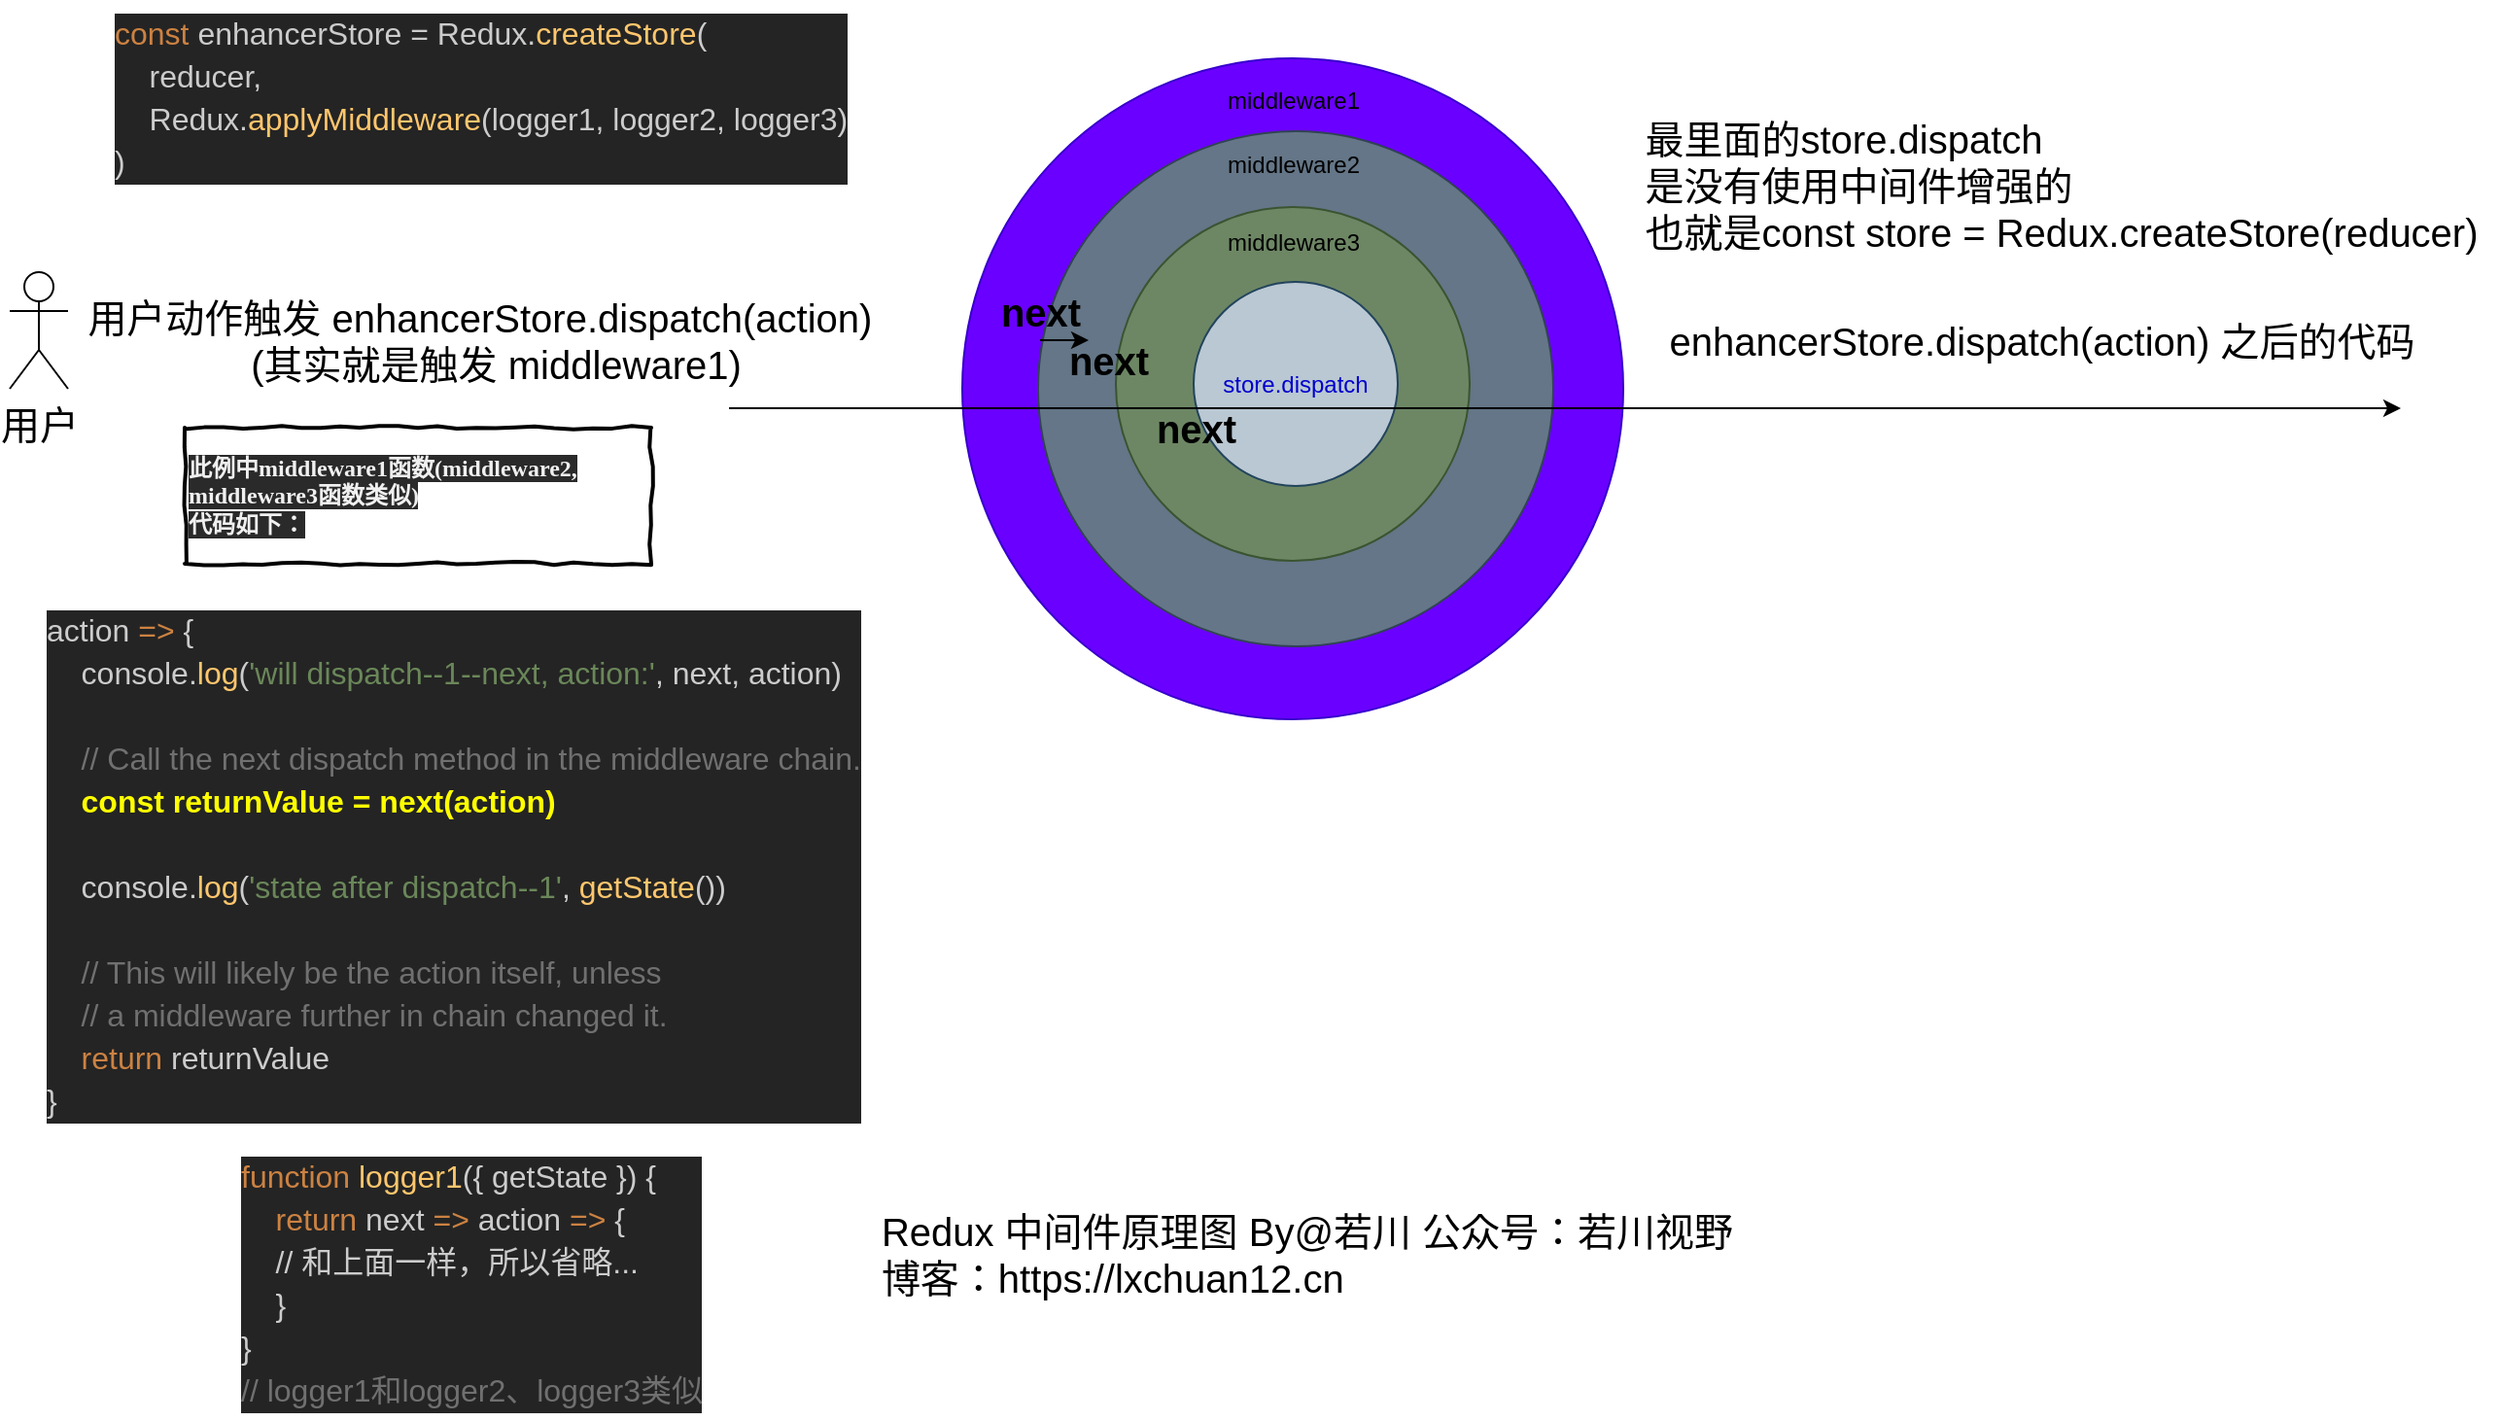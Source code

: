 <mxfile version="13.1.3">
    <diagram id="6hGFLwfOUW9BJ-s0fimq" name="Page-1">
        <mxGraphModel dx="1238" dy="440" grid="1" gridSize="10" guides="1" tooltips="1" connect="1" arrows="1" fold="1" page="1" pageScale="1" pageWidth="827" pageHeight="1169" math="0" shadow="0">
            <root>
                <mxCell id="0"/>
                <mxCell id="1" parent="0"/>
                <mxCell id="3" value="" style="ellipse;whiteSpace=wrap;html=1;aspect=fixed;fillColor=#6a00ff;strokeColor=#3700CC;fontColor=#ffffff;fontFamily=Helvetica;" parent="1" vertex="1">
                    <mxGeometry x="-170" y="380" width="340" height="340" as="geometry"/>
                </mxCell>
                <mxCell id="11" value="middleware1" style="text;html=1;align=center;verticalAlign=middle;resizable=0;points=[];autosize=1;fontFamily=Helvetica;" parent="3" vertex="1">
                    <mxGeometry x="125.0" y="11.724" width="90" height="20" as="geometry"/>
                </mxCell>
                <mxCell id="4" value="" style="ellipse;whiteSpace=wrap;html=1;aspect=fixed;fillColor=#647687;strokeColor=#314354;fontColor=#ffffff;" parent="3" vertex="1">
                    <mxGeometry x="39" y="37.5" width="265" height="265" as="geometry"/>
                </mxCell>
                <mxCell id="5" value="" style="ellipse;whiteSpace=wrap;html=1;aspect=fixed;fillColor=#6d8764;strokeColor=#3A5431;fontColor=#ffffff;" parent="3" vertex="1">
                    <mxGeometry x="79" y="76.5" width="182" height="182" as="geometry"/>
                </mxCell>
                <mxCell id="18" value="&lt;font color=&quot;#0000cc&quot;&gt;store.dispatch&lt;br&gt;&lt;/font&gt;" style="ellipse;whiteSpace=wrap;html=1;aspect=fixed;fontFamily=Helvetica;fillColor=#bac8d3;strokeColor=#23445d;" parent="3" vertex="1">
                    <mxGeometry x="119" y="115" width="105" height="105" as="geometry"/>
                </mxCell>
                <mxCell id="15" value="middleware3" style="text;html=1;align=center;verticalAlign=middle;resizable=0;points=[];autosize=1;fontFamily=Helvetica;" parent="3" vertex="1">
                    <mxGeometry x="125" y="85" width="90" height="20" as="geometry"/>
                </mxCell>
                <mxCell id="14" value="middleware2" style="text;html=1;align=center;verticalAlign=middle;resizable=0;points=[];autosize=1;fontFamily=Helvetica;" parent="3" vertex="1">
                    <mxGeometry x="125" y="45" width="90" height="20" as="geometry"/>
                </mxCell>
                <mxCell id="7" value="" style="endArrow=classic;html=1;fontFamily=Helvetica;fontSize=20;" parent="3" edge="1">
                    <mxGeometry width="50" height="50" relative="1" as="geometry">
                        <mxPoint x="-120" y="180" as="sourcePoint"/>
                        <mxPoint x="740" y="180" as="targetPoint"/>
                    </mxGeometry>
                </mxCell>
                <mxCell id="12" value="next" style="text;strokeColor=none;fillColor=none;html=1;fontSize=20;fontStyle=1;verticalAlign=middle;align=center;" parent="3" vertex="1">
                    <mxGeometry x="-10" y="115" width="100" height="30" as="geometry"/>
                </mxCell>
                <mxCell id="20" style="edgeStyle=orthogonalEdgeStyle;rounded=0;orthogonalLoop=1;jettySize=auto;html=1;exitX=0.5;exitY=1;exitDx=0;exitDy=0;entryX=0.75;entryY=1;entryDx=0;entryDy=0;fontFamily=Helvetica;" parent="3" source="12" target="12" edge="1">
                    <mxGeometry relative="1" as="geometry"/>
                </mxCell>
                <mxCell id="21" value="next" style="text;strokeColor=none;fillColor=none;html=1;fontSize=20;fontStyle=1;verticalAlign=middle;align=center;" parent="3" vertex="1">
                    <mxGeometry x="25" y="140" width="100" height="30" as="geometry"/>
                </mxCell>
                <mxCell id="22" value="next" style="text;strokeColor=none;fillColor=none;html=1;fontSize=20;fontStyle=1;verticalAlign=middle;align=center;" parent="3" vertex="1">
                    <mxGeometry x="70" y="175" width="100" height="30" as="geometry"/>
                </mxCell>
                <mxCell id="24" value="用户" style="shape=umlActor;verticalLabelPosition=bottom;labelBackgroundColor=#ffffff;verticalAlign=top;html=1;outlineConnect=0;fontFamily=Helvetica;fontSize=20;" parent="1" vertex="1">
                    <mxGeometry x="-660" y="490" width="30" height="60" as="geometry"/>
                </mxCell>
                <mxCell id="25" value="用户动作触发 &lt;span&gt;enhancerStore.dispatch(action)&amp;nbsp;&amp;nbsp;&lt;/span&gt;&lt;br&gt;&amp;nbsp;(其实就是触发 middleware1)" style="text;html=1;align=center;verticalAlign=middle;resizable=0;points=[];autosize=1;fontSize=20;fontFamily=Helvetica;" parent="1" vertex="1">
                    <mxGeometry x="-633" y="500" width="440" height="50" as="geometry"/>
                </mxCell>
                <mxCell id="32" value="&lt;span style=&quot;color: rgb(240 , 240 , 240) ; font-family: &amp;#34;comic sans ms&amp;#34; ; font-size: 12px ; font-style: normal ; font-weight: 700 ; letter-spacing: normal ; text-indent: 0px ; text-transform: none ; word-spacing: 0px ; background-color: rgb(42 , 42 , 42) ; float: none ; display: inline&quot;&gt;此例中&lt;/span&gt;&lt;span style=&quot;color: rgb(240 , 240 , 240) ; font-family: &amp;#34;comic sans ms&amp;#34; ; font-size: 12px ; font-style: normal ; font-weight: 700 ; letter-spacing: normal ; text-indent: 0px ; text-transform: none ; word-spacing: 0px ; background-color: rgb(42 , 42 , 42) ; float: none ; display: inline&quot;&gt;middleware1函数(middleware2, middleware3函数类似)&lt;br&gt;代码如下：&lt;/span&gt;" style="html=1;whiteSpace=wrap;comic=1;strokeWidth=2;fontFamily=Comic Sans MS;fontStyle=1;align=left;" parent="1" vertex="1">
                    <mxGeometry x="-570" y="570" width="240" height="70" as="geometry"/>
                </mxCell>
                <mxCell id="33" value="&lt;div style=&quot;background-color: rgb(36 , 36 , 36) ; font-size: 16px ; line-height: 22px&quot;&gt;&lt;div style=&quot;color: rgb(204 , 204 , 204)&quot;&gt;action &lt;span style=&quot;color: rgb(204 , 130 , 66)&quot;&gt;=&amp;gt;&lt;/span&gt; {&lt;br&gt;&lt;/div&gt;&lt;div style=&quot;color: rgb(204 , 204 , 204)&quot;&gt;&lt;span style=&quot;color: rgb(204 , 130 , 66)&quot;&gt;&amp;nbsp; &amp;nbsp;&lt;/span&gt;&lt;span style=&quot;color: rgb(204 , 130 , 66)&quot;&gt;&amp;nbsp;&lt;/span&gt;console.&lt;span style=&quot;color: #ffc66d&quot;&gt;log&lt;/span&gt;(&lt;span style=&quot;color: #6a8759&quot;&gt;'will dispatch--1--next, action:'&lt;/span&gt;, next, action)&lt;/div&gt;&lt;div style=&quot;color: rgb(204 , 204 , 204)&quot;&gt;&lt;br&gt;&lt;/div&gt;&lt;div style=&quot;color: rgb(204 , 204 , 204)&quot;&gt;      &lt;span style=&quot;color: rgb(204 , 130 , 66)&quot;&gt;&amp;nbsp; &amp;nbsp;&lt;/span&gt;&lt;span style=&quot;color: rgb(204 , 130 , 66)&quot;&gt;&amp;nbsp;&lt;/span&gt;&lt;span style=&quot;color: #707070&quot;&gt;// Call the next dispatch method in the middleware chain.&lt;/span&gt;&lt;/div&gt;&lt;div&gt;      &lt;font color=&quot;#ffff00&quot;&gt;&amp;nbsp; &amp;nbsp;&amp;nbsp;&lt;b&gt;const returnValue = next(action)&lt;/b&gt;&lt;/font&gt;&lt;/div&gt;&lt;br&gt;&lt;div style=&quot;color: rgb(204 , 204 , 204)&quot;&gt;&lt;span style=&quot;color: rgb(204 , 130 , 66)&quot;&gt;&amp;nbsp; &amp;nbsp;&lt;/span&gt;&lt;span style=&quot;color: rgb(204 , 130 , 66)&quot;&gt;&amp;nbsp;&lt;/span&gt;console.&lt;span style=&quot;color: #ffc66d&quot;&gt;log&lt;/span&gt;(&lt;span style=&quot;color: #6a8759&quot;&gt;'state after dispatch--1'&lt;/span&gt;, &lt;span style=&quot;color: #ffc66d&quot;&gt;getState&lt;/span&gt;())&lt;/div&gt;&lt;br&gt;&lt;div style=&quot;color: rgb(204 , 204 , 204)&quot;&gt;      &lt;span style=&quot;color: rgb(204 , 130 , 66)&quot;&gt;&amp;nbsp; &amp;nbsp;&lt;/span&gt;&lt;span style=&quot;color: rgb(204 , 130 , 66)&quot;&gt;&amp;nbsp;&lt;/span&gt;&lt;span style=&quot;color: #707070&quot;&gt;// This will likely be the action itself, unless&lt;/span&gt;&lt;/div&gt;&lt;div style=&quot;color: rgb(204 , 204 , 204)&quot;&gt;      &lt;span style=&quot;color: #707070&quot;&gt;&amp;nbsp; &amp;nbsp; // a middleware further in chain changed it.&lt;/span&gt;&lt;/div&gt;&lt;div style=&quot;color: rgb(204 , 204 , 204)&quot;&gt;      &lt;span style=&quot;color: #cc8242&quot;&gt;&amp;nbsp; &amp;nbsp; return&lt;/span&gt; returnValue&lt;/div&gt;&lt;div style=&quot;color: rgb(204 , 204 , 204)&quot;&gt;  }&lt;/div&gt;&lt;/div&gt;" style="text;html=1;align=left;verticalAlign=middle;resizable=0;points=[];autosize=1;fontSize=20;fontFamily=Helvetica;" parent="1" vertex="1">
                    <mxGeometry x="-643" y="660" width="460" height="270" as="geometry"/>
                </mxCell>
                <mxCell id="34" value="&lt;div style=&quot;text-align: left&quot;&gt;&lt;span&gt;Redux 中间件原理图 By@若川 公众号：若川视野&lt;/span&gt;&lt;/div&gt;&lt;div style=&quot;text-align: left&quot;&gt;&lt;span&gt;博客：https://lxchuan12.cn&lt;/span&gt;&lt;/div&gt;" style="text;html=1;align=center;verticalAlign=middle;resizable=0;points=[];autosize=1;fontSize=20;fontFamily=Helvetica;" parent="1" vertex="1">
                    <mxGeometry x="-218" y="970" width="450" height="50" as="geometry"/>
                </mxCell>
                <mxCell id="38" value="&lt;div style=&quot;text-align: left&quot;&gt;&lt;span&gt;最里面的store.dispatch&lt;/span&gt;&lt;/div&gt;&lt;div style=&quot;text-align: left&quot;&gt;&lt;span&gt;是没有使用中间件增强的&lt;/span&gt;&lt;/div&gt;&lt;div style=&quot;text-align: left&quot;&gt;&lt;span&gt;也就是const store = Redux.createStore(reducer)&lt;/span&gt;&lt;/div&gt;" style="text;html=1;align=center;verticalAlign=middle;resizable=0;points=[];autosize=1;fontSize=20;fontFamily=Helvetica;" parent="1" vertex="1">
                    <mxGeometry x="170" y="405" width="450" height="80" as="geometry"/>
                </mxCell>
                <mxCell id="39" value="enhancerStore.dispatch(action) 之后的代码" style="text;html=1;align=center;verticalAlign=middle;resizable=0;points=[];autosize=1;fontSize=20;fontFamily=Helvetica;" parent="1" vertex="1">
                    <mxGeometry x="180" y="510" width="410" height="30" as="geometry"/>
                </mxCell>
                <mxCell id="40" value="&lt;div style=&quot;color: rgb(204 , 204 , 204) ; background-color: rgb(36 , 36 , 36) ; font-weight: 300 ; font-size: 16px ; line-height: 22px&quot;&gt;&lt;div&gt;&lt;span style=&quot;color: #cc8242&quot;&gt;const&lt;/span&gt;&lt;span style=&quot;color: #cccccc&quot;&gt; enhancerStore = Redux.&lt;/span&gt;&lt;span style=&quot;color: #ffc66d&quot;&gt;createStore&lt;/span&gt;&lt;span style=&quot;color: #cccccc&quot;&gt;(&lt;/span&gt;&lt;/div&gt;&lt;div&gt;&lt;span style=&quot;color: #cccccc&quot;&gt;&amp;nbsp; &amp;nbsp; reducer, &lt;/span&gt;&lt;/div&gt;&lt;div&gt;&lt;span style=&quot;color: #cccccc&quot;&gt;&amp;nbsp; &amp;nbsp; Redux.&lt;/span&gt;&lt;span style=&quot;color: #ffc66d&quot;&gt;applyMiddleware&lt;/span&gt;&lt;span style=&quot;color: #cccccc&quot;&gt;(logger1, logger2, logger3)&lt;/span&gt;&lt;/div&gt;&lt;div&gt;&lt;span style=&quot;color: #cccccc&quot;&gt;)&lt;/span&gt;&lt;/div&gt;&lt;/div&gt;" style="text;whiteSpace=wrap;html=1;fontSize=20;fontFamily=Helvetica;" parent="1" vertex="1">
                    <mxGeometry x="-608" y="350" width="390" height="100" as="geometry"/>
                </mxCell>
                <mxCell id="41" value="&lt;br&gt;" style="text;html=1;align=center;verticalAlign=middle;resizable=0;points=[];autosize=1;fontSize=20;fontFamily=Helvetica;" parent="40" vertex="1">
                    <mxGeometry x="261" y="63" width="20" height="30" as="geometry"/>
                </mxCell>
                <mxCell id="43" value="&lt;br&gt;" style="text;html=1;align=center;verticalAlign=middle;resizable=0;points=[];autosize=1;fontSize=20;fontFamily=Helvetica;" parent="1" vertex="1">
                    <mxGeometry x="-270" y="460" width="20" height="30" as="geometry"/>
                </mxCell>
                <mxCell id="45" value="&lt;div style=&quot;color: rgb(204 , 204 , 204) ; background-color: rgb(36 , 36 , 36) ; font-size: 16px ; line-height: 22px&quot;&gt;&lt;div&gt;&lt;span style=&quot;color: #cc8242&quot;&gt;function&lt;/span&gt; &lt;span style=&quot;color: #ffc66d&quot;&gt;logger1&lt;/span&gt;({ getState }) {&lt;/div&gt;&lt;div&gt;&lt;span style=&quot;color: #cc8242&quot;&gt;&amp;nbsp; &amp;nbsp; return&lt;/span&gt; next &lt;span style=&quot;color: #cc8242&quot;&gt;=&amp;gt;&lt;/span&gt; action &lt;span style=&quot;color: #cc8242&quot;&gt;=&amp;gt;&lt;/span&gt; {&lt;/div&gt;&lt;div&gt;&amp;nbsp; &amp;nbsp; // 和上面一样，所以省略...&lt;/div&gt;&lt;div&gt;&amp;nbsp; &amp;nbsp; }&lt;/div&gt;&lt;div&gt;}&lt;br&gt;&lt;div style=&quot;line-height: 22px&quot;&gt;&lt;span style=&quot;color: #707070&quot;&gt;// logger1和logger2、logger3类似&lt;/span&gt;&lt;/div&gt;&lt;/div&gt;&lt;/div&gt;" style="text;html=1;align=left;verticalAlign=middle;resizable=0;points=[];autosize=1;fontSize=20;fontFamily=Helvetica;" parent="1" vertex="1">
                    <mxGeometry x="-543" y="940" width="260" height="140" as="geometry"/>
                </mxCell>
            </root>
        </mxGraphModel>
    </diagram>
</mxfile>